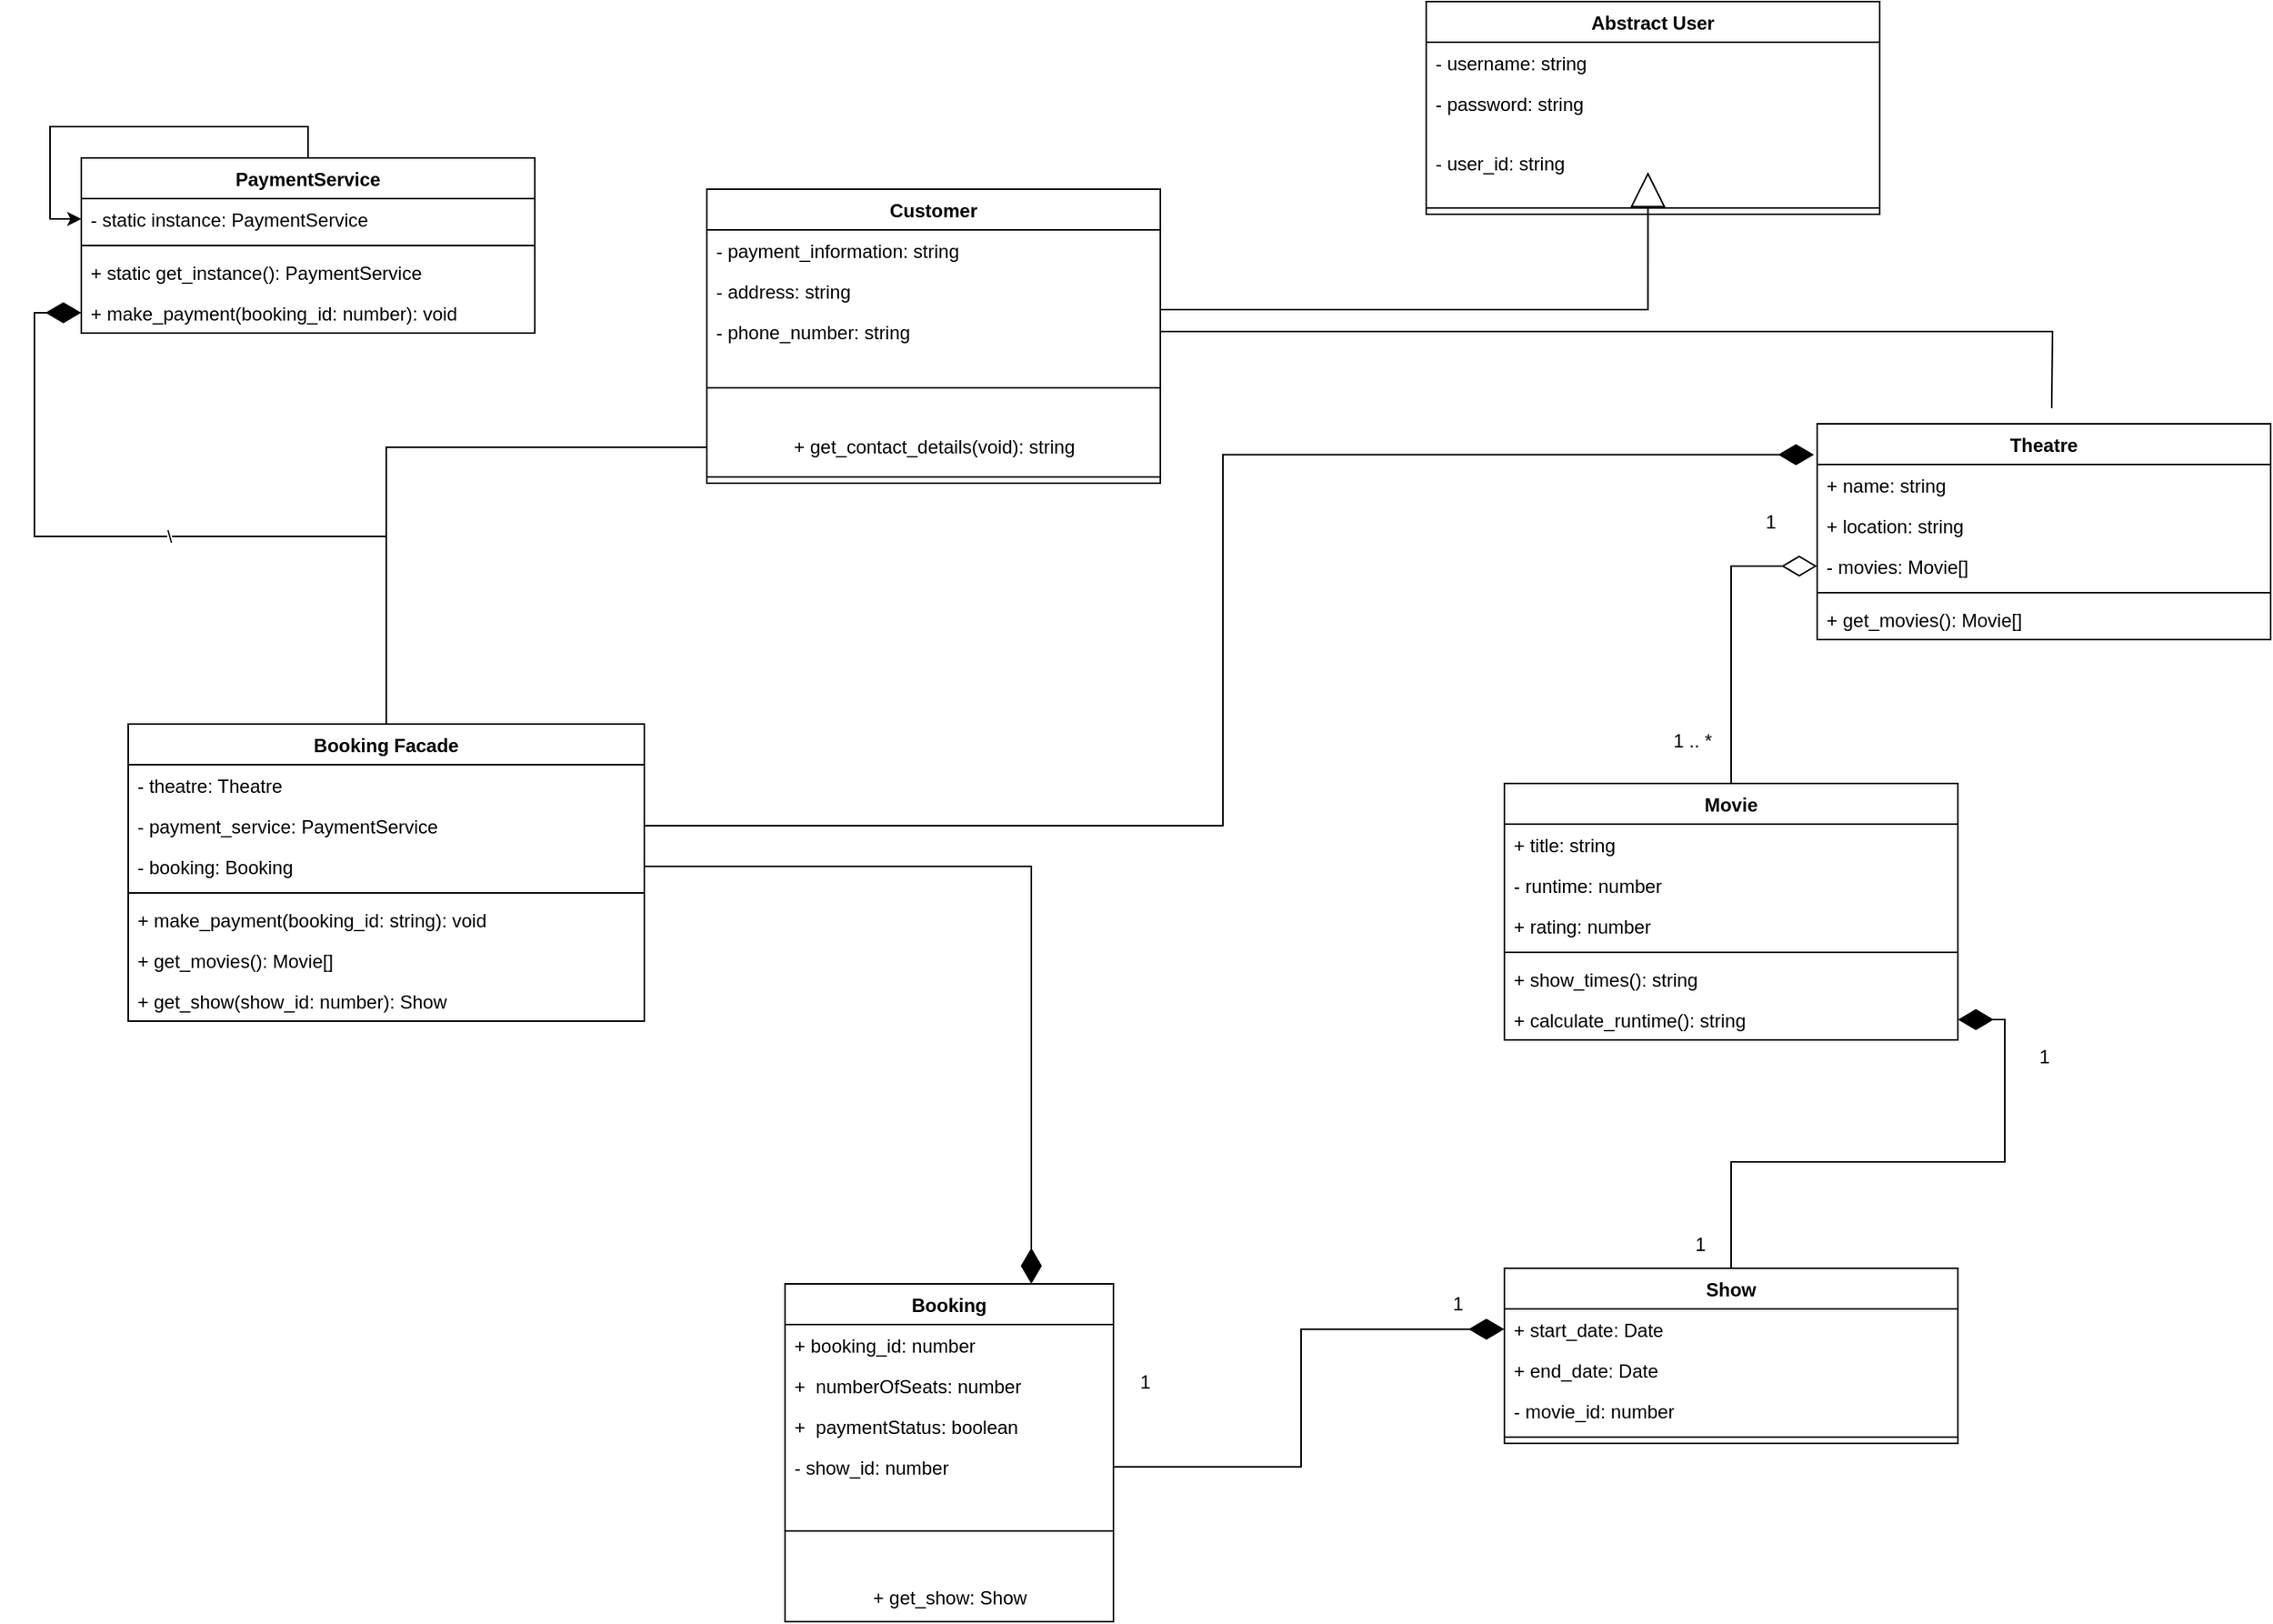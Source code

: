 <mxfile version="23.1.2" type="github">
  <diagram name="Page-1" id="i2VYLFOdtBLTkwIy878x">
    <mxGraphModel dx="4316" dy="1429" grid="1" gridSize="10" guides="1" tooltips="1" connect="1" arrows="1" fold="1" page="1" pageScale="1" pageWidth="827" pageHeight="1169" math="0" shadow="0">
      <root>
        <mxCell id="0" />
        <mxCell id="1" parent="0" />
        <mxCell id="8-bBSKn3c1McpFb2cEG_-1" value="Abstract User" style="swimlane;fontStyle=1;align=center;verticalAlign=top;childLayout=stackLayout;horizontal=1;startSize=26;horizontalStack=0;resizeParent=1;resizeParentMax=0;resizeLast=0;collapsible=1;marginBottom=0;whiteSpace=wrap;html=1;" parent="1" vertex="1">
          <mxGeometry x="170" y="90" width="290" height="136" as="geometry" />
        </mxCell>
        <mxCell id="8-bBSKn3c1McpFb2cEG_-2" value="- username: string" style="text;strokeColor=none;fillColor=none;align=left;verticalAlign=top;spacingLeft=4;spacingRight=4;overflow=hidden;rotatable=0;points=[[0,0.5],[1,0.5]];portConstraint=eastwest;whiteSpace=wrap;html=1;" parent="8-bBSKn3c1McpFb2cEG_-1" vertex="1">
          <mxGeometry y="26" width="290" height="26" as="geometry" />
        </mxCell>
        <mxCell id="8-bBSKn3c1McpFb2cEG_-6" value="- password: string" style="text;strokeColor=none;fillColor=none;align=left;verticalAlign=top;spacingLeft=4;spacingRight=4;overflow=hidden;rotatable=0;points=[[0,0.5],[1,0.5]];portConstraint=eastwest;whiteSpace=wrap;html=1;" parent="8-bBSKn3c1McpFb2cEG_-1" vertex="1">
          <mxGeometry y="52" width="290" height="38" as="geometry" />
        </mxCell>
        <mxCell id="X23YHJOd0Lv1ESHTFtv2-1" value="- user_id: string" style="text;strokeColor=none;fillColor=none;align=left;verticalAlign=top;spacingLeft=4;spacingRight=4;overflow=hidden;rotatable=0;points=[[0,0.5],[1,0.5]];portConstraint=eastwest;whiteSpace=wrap;html=1;" vertex="1" parent="8-bBSKn3c1McpFb2cEG_-1">
          <mxGeometry y="90" width="290" height="38" as="geometry" />
        </mxCell>
        <mxCell id="8-bBSKn3c1McpFb2cEG_-3" value="" style="line;strokeWidth=1;fillColor=none;align=left;verticalAlign=middle;spacingTop=-1;spacingLeft=3;spacingRight=3;rotatable=0;labelPosition=right;points=[];portConstraint=eastwest;strokeColor=inherit;" parent="8-bBSKn3c1McpFb2cEG_-1" vertex="1">
          <mxGeometry y="128" width="290" height="8" as="geometry" />
        </mxCell>
        <mxCell id="8-bBSKn3c1McpFb2cEG_-11" value="Customer" style="swimlane;fontStyle=1;align=center;verticalAlign=top;childLayout=stackLayout;horizontal=1;startSize=26;horizontalStack=0;resizeParent=1;resizeParentMax=0;resizeLast=0;collapsible=1;marginBottom=0;whiteSpace=wrap;html=1;" parent="1" vertex="1">
          <mxGeometry x="-290" y="210" width="290" height="188" as="geometry" />
        </mxCell>
        <mxCell id="8-bBSKn3c1McpFb2cEG_-12" value="- payment_information: string" style="text;strokeColor=none;fillColor=none;align=left;verticalAlign=top;spacingLeft=4;spacingRight=4;overflow=hidden;rotatable=0;points=[[0,0.5],[1,0.5]];portConstraint=eastwest;whiteSpace=wrap;html=1;" parent="8-bBSKn3c1McpFb2cEG_-11" vertex="1">
          <mxGeometry y="26" width="290" height="26" as="geometry" />
        </mxCell>
        <mxCell id="8-bBSKn3c1McpFb2cEG_-90" value="- address: string" style="text;strokeColor=none;fillColor=none;align=left;verticalAlign=top;spacingLeft=4;spacingRight=4;overflow=hidden;rotatable=0;points=[[0,0.5],[1,0.5]];portConstraint=eastwest;whiteSpace=wrap;html=1;" parent="8-bBSKn3c1McpFb2cEG_-11" vertex="1">
          <mxGeometry y="52" width="290" height="26" as="geometry" />
        </mxCell>
        <mxCell id="X23YHJOd0Lv1ESHTFtv2-9" style="edgeStyle=orthogonalEdgeStyle;rounded=0;orthogonalLoop=1;jettySize=auto;html=1;endArrow=none;endFill=0;" edge="1" parent="8-bBSKn3c1McpFb2cEG_-11" source="8-bBSKn3c1McpFb2cEG_-91">
          <mxGeometry relative="1" as="geometry">
            <mxPoint x="860" y="140" as="targetPoint" />
          </mxGeometry>
        </mxCell>
        <mxCell id="8-bBSKn3c1McpFb2cEG_-91" value="- phone_number: string" style="text;strokeColor=none;fillColor=none;align=left;verticalAlign=top;spacingLeft=4;spacingRight=4;overflow=hidden;rotatable=0;points=[[0,0.5],[1,0.5]];portConstraint=eastwest;whiteSpace=wrap;html=1;" parent="8-bBSKn3c1McpFb2cEG_-11" vertex="1">
          <mxGeometry y="78" width="290" height="26" as="geometry" />
        </mxCell>
        <mxCell id="8-bBSKn3c1McpFb2cEG_-16" value="" style="line;strokeWidth=1;fillColor=none;align=left;verticalAlign=middle;spacingTop=-1;spacingLeft=3;spacingRight=3;rotatable=0;labelPosition=right;points=[];portConstraint=eastwest;strokeColor=inherit;" parent="8-bBSKn3c1McpFb2cEG_-11" vertex="1">
          <mxGeometry y="104" width="290" height="46" as="geometry" />
        </mxCell>
        <mxCell id="8-bBSKn3c1McpFb2cEG_-100" value="+ get_contact_details(void): string" style="text;html=1;align=center;verticalAlign=middle;resizable=0;points=[];autosize=1;strokeColor=none;fillColor=none;" parent="8-bBSKn3c1McpFb2cEG_-11" vertex="1">
          <mxGeometry y="150" width="290" height="30" as="geometry" />
        </mxCell>
        <mxCell id="8-bBSKn3c1McpFb2cEG_-98" style="line;strokeWidth=1;fillColor=none;align=left;verticalAlign=middle;spacingTop=-1;spacingLeft=3;spacingRight=3;rotatable=0;labelPosition=right;points=[];portConstraint=eastwest;strokeColor=inherit;" parent="8-bBSKn3c1McpFb2cEG_-11" vertex="1">
          <mxGeometry y="180" width="290" height="8" as="geometry" />
        </mxCell>
        <mxCell id="8-bBSKn3c1McpFb2cEG_-19" style="edgeStyle=orthogonalEdgeStyle;rounded=0;orthogonalLoop=1;jettySize=auto;html=1;entryX=0.489;entryY=1.038;entryDx=0;entryDy=0;entryPerimeter=0;endArrow=block;endFill=0;endSize=20;" parent="1" source="8-bBSKn3c1McpFb2cEG_-11" edge="1">
          <mxGeometry relative="1" as="geometry">
            <mxPoint x="311.81" y="198.988" as="targetPoint" />
            <Array as="points">
              <mxPoint x="195" y="287" />
              <mxPoint x="202" y="287" />
            </Array>
          </mxGeometry>
        </mxCell>
        <mxCell id="8-bBSKn3c1McpFb2cEG_-20" value="Theatre" style="swimlane;fontStyle=1;align=center;verticalAlign=top;childLayout=stackLayout;horizontal=1;startSize=26;horizontalStack=0;resizeParent=1;resizeParentMax=0;resizeLast=0;collapsible=1;marginBottom=0;whiteSpace=wrap;html=1;" parent="1" vertex="1">
          <mxGeometry x="420" y="360" width="290" height="138" as="geometry" />
        </mxCell>
        <mxCell id="8-bBSKn3c1McpFb2cEG_-21" value="+ name: string" style="text;strokeColor=none;fillColor=none;align=left;verticalAlign=top;spacingLeft=4;spacingRight=4;overflow=hidden;rotatable=0;points=[[0,0.5],[1,0.5]];portConstraint=eastwest;whiteSpace=wrap;html=1;" parent="8-bBSKn3c1McpFb2cEG_-20" vertex="1">
          <mxGeometry y="26" width="290" height="26" as="geometry" />
        </mxCell>
        <mxCell id="8-bBSKn3c1McpFb2cEG_-26" value="+ location: string" style="text;strokeColor=none;fillColor=none;align=left;verticalAlign=top;spacingLeft=4;spacingRight=4;overflow=hidden;rotatable=0;points=[[0,0.5],[1,0.5]];portConstraint=eastwest;whiteSpace=wrap;html=1;" parent="8-bBSKn3c1McpFb2cEG_-20" vertex="1">
          <mxGeometry y="52" width="290" height="26" as="geometry" />
        </mxCell>
        <mxCell id="8-bBSKn3c1McpFb2cEG_-27" value="- movies: Movie[]" style="text;strokeColor=none;fillColor=none;align=left;verticalAlign=top;spacingLeft=4;spacingRight=4;overflow=hidden;rotatable=0;points=[[0,0.5],[1,0.5]];portConstraint=eastwest;whiteSpace=wrap;html=1;" parent="8-bBSKn3c1McpFb2cEG_-20" vertex="1">
          <mxGeometry y="78" width="290" height="26" as="geometry" />
        </mxCell>
        <mxCell id="8-bBSKn3c1McpFb2cEG_-22" value="" style="line;strokeWidth=1;fillColor=none;align=left;verticalAlign=middle;spacingTop=-1;spacingLeft=3;spacingRight=3;rotatable=0;labelPosition=right;points=[];portConstraint=eastwest;strokeColor=inherit;" parent="8-bBSKn3c1McpFb2cEG_-20" vertex="1">
          <mxGeometry y="104" width="290" height="8" as="geometry" />
        </mxCell>
        <mxCell id="8-bBSKn3c1McpFb2cEG_-23" value="+ get_movies(): Movie[]" style="text;strokeColor=none;fillColor=none;align=left;verticalAlign=top;spacingLeft=4;spacingRight=4;overflow=hidden;rotatable=0;points=[[0,0.5],[1,0.5]];portConstraint=eastwest;whiteSpace=wrap;html=1;" parent="8-bBSKn3c1McpFb2cEG_-20" vertex="1">
          <mxGeometry y="112" width="290" height="26" as="geometry" />
        </mxCell>
        <mxCell id="8-bBSKn3c1McpFb2cEG_-42" style="edgeStyle=orthogonalEdgeStyle;rounded=0;orthogonalLoop=1;jettySize=auto;html=1;entryX=0;entryY=0.5;entryDx=0;entryDy=0;endArrow=diamondThin;endFill=0;endSize=20;" parent="1" source="8-bBSKn3c1McpFb2cEG_-29" target="8-bBSKn3c1McpFb2cEG_-27" edge="1">
          <mxGeometry relative="1" as="geometry" />
        </mxCell>
        <mxCell id="8-bBSKn3c1McpFb2cEG_-29" value="Movie" style="swimlane;fontStyle=1;align=center;verticalAlign=top;childLayout=stackLayout;horizontal=1;startSize=26;horizontalStack=0;resizeParent=1;resizeParentMax=0;resizeLast=0;collapsible=1;marginBottom=0;whiteSpace=wrap;html=1;" parent="1" vertex="1">
          <mxGeometry x="220" y="590" width="290" height="164" as="geometry" />
        </mxCell>
        <mxCell id="8-bBSKn3c1McpFb2cEG_-30" value="+ title: string" style="text;strokeColor=none;fillColor=none;align=left;verticalAlign=top;spacingLeft=4;spacingRight=4;overflow=hidden;rotatable=0;points=[[0,0.5],[1,0.5]];portConstraint=eastwest;whiteSpace=wrap;html=1;" parent="8-bBSKn3c1McpFb2cEG_-29" vertex="1">
          <mxGeometry y="26" width="290" height="26" as="geometry" />
        </mxCell>
        <mxCell id="8-bBSKn3c1McpFb2cEG_-31" value="- runtime: number" style="text;strokeColor=none;fillColor=none;align=left;verticalAlign=top;spacingLeft=4;spacingRight=4;overflow=hidden;rotatable=0;points=[[0,0.5],[1,0.5]];portConstraint=eastwest;whiteSpace=wrap;html=1;" parent="8-bBSKn3c1McpFb2cEG_-29" vertex="1">
          <mxGeometry y="52" width="290" height="26" as="geometry" />
        </mxCell>
        <mxCell id="8-bBSKn3c1McpFb2cEG_-32" value="+ rating: number" style="text;strokeColor=none;fillColor=none;align=left;verticalAlign=top;spacingLeft=4;spacingRight=4;overflow=hidden;rotatable=0;points=[[0,0.5],[1,0.5]];portConstraint=eastwest;whiteSpace=wrap;html=1;" parent="8-bBSKn3c1McpFb2cEG_-29" vertex="1">
          <mxGeometry y="78" width="290" height="26" as="geometry" />
        </mxCell>
        <mxCell id="8-bBSKn3c1McpFb2cEG_-33" value="" style="line;strokeWidth=1;fillColor=none;align=left;verticalAlign=middle;spacingTop=-1;spacingLeft=3;spacingRight=3;rotatable=0;labelPosition=right;points=[];portConstraint=eastwest;strokeColor=inherit;" parent="8-bBSKn3c1McpFb2cEG_-29" vertex="1">
          <mxGeometry y="104" width="290" height="8" as="geometry" />
        </mxCell>
        <mxCell id="8-bBSKn3c1McpFb2cEG_-34" value="+ show_times(): string" style="text;strokeColor=none;fillColor=none;align=left;verticalAlign=top;spacingLeft=4;spacingRight=4;overflow=hidden;rotatable=0;points=[[0,0.5],[1,0.5]];portConstraint=eastwest;whiteSpace=wrap;html=1;" parent="8-bBSKn3c1McpFb2cEG_-29" vertex="1">
          <mxGeometry y="112" width="290" height="26" as="geometry" />
        </mxCell>
        <mxCell id="8-bBSKn3c1McpFb2cEG_-50" value="+ calculate_runtime(): string" style="text;strokeColor=none;fillColor=none;align=left;verticalAlign=top;spacingLeft=4;spacingRight=4;overflow=hidden;rotatable=0;points=[[0,0.5],[1,0.5]];portConstraint=eastwest;whiteSpace=wrap;html=1;" parent="8-bBSKn3c1McpFb2cEG_-29" vertex="1">
          <mxGeometry y="138" width="290" height="26" as="geometry" />
        </mxCell>
        <mxCell id="8-bBSKn3c1McpFb2cEG_-52" style="edgeStyle=orthogonalEdgeStyle;rounded=0;orthogonalLoop=1;jettySize=auto;html=1;endArrow=diamondThin;endFill=1;startSize=20;endSize=20;" parent="1" source="8-bBSKn3c1McpFb2cEG_-44" target="8-bBSKn3c1McpFb2cEG_-50" edge="1">
          <mxGeometry relative="1" as="geometry" />
        </mxCell>
        <mxCell id="8-bBSKn3c1McpFb2cEG_-44" value="Show" style="swimlane;fontStyle=1;align=center;verticalAlign=top;childLayout=stackLayout;horizontal=1;startSize=26;horizontalStack=0;resizeParent=1;resizeParentMax=0;resizeLast=0;collapsible=1;marginBottom=0;whiteSpace=wrap;html=1;" parent="1" vertex="1">
          <mxGeometry x="220" y="900" width="290" height="112" as="geometry" />
        </mxCell>
        <mxCell id="8-bBSKn3c1McpFb2cEG_-45" value="+ start_date: Date" style="text;strokeColor=none;fillColor=none;align=left;verticalAlign=top;spacingLeft=4;spacingRight=4;overflow=hidden;rotatable=0;points=[[0,0.5],[1,0.5]];portConstraint=eastwest;whiteSpace=wrap;html=1;" parent="8-bBSKn3c1McpFb2cEG_-44" vertex="1">
          <mxGeometry y="26" width="290" height="26" as="geometry" />
        </mxCell>
        <mxCell id="8-bBSKn3c1McpFb2cEG_-46" value="+ end_date: Date" style="text;strokeColor=none;fillColor=none;align=left;verticalAlign=top;spacingLeft=4;spacingRight=4;overflow=hidden;rotatable=0;points=[[0,0.5],[1,0.5]];portConstraint=eastwest;whiteSpace=wrap;html=1;" parent="8-bBSKn3c1McpFb2cEG_-44" vertex="1">
          <mxGeometry y="52" width="290" height="26" as="geometry" />
        </mxCell>
        <mxCell id="X23YHJOd0Lv1ESHTFtv2-2" value="- movie_id: number" style="text;strokeColor=none;fillColor=none;align=left;verticalAlign=top;spacingLeft=4;spacingRight=4;overflow=hidden;rotatable=0;points=[[0,0.5],[1,0.5]];portConstraint=eastwest;whiteSpace=wrap;html=1;" vertex="1" parent="8-bBSKn3c1McpFb2cEG_-44">
          <mxGeometry y="78" width="290" height="26" as="geometry" />
        </mxCell>
        <mxCell id="8-bBSKn3c1McpFb2cEG_-48" value="" style="line;strokeWidth=1;fillColor=none;align=left;verticalAlign=middle;spacingTop=-1;spacingLeft=3;spacingRight=3;rotatable=0;labelPosition=right;points=[];portConstraint=eastwest;strokeColor=inherit;" parent="8-bBSKn3c1McpFb2cEG_-44" vertex="1">
          <mxGeometry y="104" width="290" height="8" as="geometry" />
        </mxCell>
        <mxCell id="8-bBSKn3c1McpFb2cEG_-54" value="1" style="text;html=1;align=center;verticalAlign=middle;resizable=0;points=[];autosize=1;strokeColor=none;fillColor=none;" parent="1" vertex="1">
          <mxGeometry x="330" y="870" width="30" height="30" as="geometry" />
        </mxCell>
        <mxCell id="8-bBSKn3c1McpFb2cEG_-55" value="1" style="text;html=1;align=center;verticalAlign=middle;resizable=0;points=[];autosize=1;strokeColor=none;fillColor=none;" parent="1" vertex="1">
          <mxGeometry x="550" y="750" width="30" height="30" as="geometry" />
        </mxCell>
        <mxCell id="8-bBSKn3c1McpFb2cEG_-57" value="1 .. *" style="text;html=1;align=center;verticalAlign=middle;resizable=0;points=[];autosize=1;strokeColor=none;fillColor=none;" parent="1" vertex="1">
          <mxGeometry x="315" y="548" width="50" height="30" as="geometry" />
        </mxCell>
        <mxCell id="8-bBSKn3c1McpFb2cEG_-58" value="1" style="text;html=1;align=center;verticalAlign=middle;resizable=0;points=[];autosize=1;strokeColor=none;fillColor=none;" parent="1" vertex="1">
          <mxGeometry x="375" y="408" width="30" height="30" as="geometry" />
        </mxCell>
        <mxCell id="8-bBSKn3c1McpFb2cEG_-59" value="PaymentService" style="swimlane;fontStyle=1;align=center;verticalAlign=top;childLayout=stackLayout;horizontal=1;startSize=26;horizontalStack=0;resizeParent=1;resizeParentMax=0;resizeLast=0;collapsible=1;marginBottom=0;whiteSpace=wrap;html=1;" parent="1" vertex="1">
          <mxGeometry x="-690" y="190" width="290" height="112" as="geometry" />
        </mxCell>
        <mxCell id="8-bBSKn3c1McpFb2cEG_-60" value="- static instance: PaymentService" style="text;strokeColor=none;fillColor=none;align=left;verticalAlign=top;spacingLeft=4;spacingRight=4;overflow=hidden;rotatable=0;points=[[0,0.5],[1,0.5]];portConstraint=eastwest;whiteSpace=wrap;html=1;" parent="8-bBSKn3c1McpFb2cEG_-59" vertex="1">
          <mxGeometry y="26" width="290" height="26" as="geometry" />
        </mxCell>
        <mxCell id="8-bBSKn3c1McpFb2cEG_-61" value="" style="line;strokeWidth=1;fillColor=none;align=left;verticalAlign=middle;spacingTop=-1;spacingLeft=3;spacingRight=3;rotatable=0;labelPosition=right;points=[];portConstraint=eastwest;strokeColor=inherit;" parent="8-bBSKn3c1McpFb2cEG_-59" vertex="1">
          <mxGeometry y="52" width="290" height="8" as="geometry" />
        </mxCell>
        <mxCell id="8-bBSKn3c1McpFb2cEG_-62" value="+ static get_instance(): PaymentService&lt;br&gt;" style="text;strokeColor=none;fillColor=none;align=left;verticalAlign=top;spacingLeft=4;spacingRight=4;overflow=hidden;rotatable=0;points=[[0,0.5],[1,0.5]];portConstraint=eastwest;whiteSpace=wrap;html=1;" parent="8-bBSKn3c1McpFb2cEG_-59" vertex="1">
          <mxGeometry y="60" width="290" height="26" as="geometry" />
        </mxCell>
        <mxCell id="8-bBSKn3c1McpFb2cEG_-77" value="+ make_payment(booking_id: number): void" style="text;strokeColor=none;fillColor=none;align=left;verticalAlign=top;spacingLeft=4;spacingRight=4;overflow=hidden;rotatable=0;points=[[0,0.5],[1,0.5]];portConstraint=eastwest;whiteSpace=wrap;html=1;" parent="8-bBSKn3c1McpFb2cEG_-59" vertex="1">
          <mxGeometry y="86" width="290" height="26" as="geometry" />
        </mxCell>
        <mxCell id="8-bBSKn3c1McpFb2cEG_-65" style="edgeStyle=orthogonalEdgeStyle;rounded=0;orthogonalLoop=1;jettySize=auto;html=1;" parent="8-bBSKn3c1McpFb2cEG_-59" source="8-bBSKn3c1McpFb2cEG_-59" target="8-bBSKn3c1McpFb2cEG_-60" edge="1">
          <mxGeometry relative="1" as="geometry" />
        </mxCell>
        <mxCell id="8-bBSKn3c1McpFb2cEG_-66" value="Booking" style="swimlane;fontStyle=1;align=center;verticalAlign=top;childLayout=stackLayout;horizontal=1;startSize=26;horizontalStack=0;resizeParent=1;resizeParentMax=0;resizeLast=0;collapsible=1;marginBottom=0;whiteSpace=wrap;html=1;" parent="1" vertex="1">
          <mxGeometry x="-240" y="910" width="210" height="216" as="geometry" />
        </mxCell>
        <mxCell id="X23YHJOd0Lv1ESHTFtv2-5" value="+ booking_id: number" style="text;strokeColor=none;fillColor=none;align=left;verticalAlign=top;spacingLeft=4;spacingRight=4;overflow=hidden;rotatable=0;points=[[0,0.5],[1,0.5]];portConstraint=eastwest;whiteSpace=wrap;html=1;" vertex="1" parent="8-bBSKn3c1McpFb2cEG_-66">
          <mxGeometry y="26" width="210" height="26" as="geometry" />
        </mxCell>
        <mxCell id="8-bBSKn3c1McpFb2cEG_-67" value="+&amp;nbsp; numberOfSeats: number" style="text;strokeColor=none;fillColor=none;align=left;verticalAlign=top;spacingLeft=4;spacingRight=4;overflow=hidden;rotatable=0;points=[[0,0.5],[1,0.5]];portConstraint=eastwest;whiteSpace=wrap;html=1;" parent="8-bBSKn3c1McpFb2cEG_-66" vertex="1">
          <mxGeometry y="52" width="210" height="26" as="geometry" />
        </mxCell>
        <mxCell id="8-bBSKn3c1McpFb2cEG_-71" value="+&amp;nbsp; paymentStatus: boolean" style="text;strokeColor=none;fillColor=none;align=left;verticalAlign=top;spacingLeft=4;spacingRight=4;overflow=hidden;rotatable=0;points=[[0,0.5],[1,0.5]];portConstraint=eastwest;whiteSpace=wrap;html=1;" parent="8-bBSKn3c1McpFb2cEG_-66" vertex="1">
          <mxGeometry y="78" width="210" height="26" as="geometry" />
        </mxCell>
        <mxCell id="8-bBSKn3c1McpFb2cEG_-72" value="- show_id: number" style="text;strokeColor=none;fillColor=none;align=left;verticalAlign=top;spacingLeft=4;spacingRight=4;overflow=hidden;rotatable=0;points=[[0,0.5],[1,0.5]];portConstraint=eastwest;whiteSpace=wrap;html=1;" parent="8-bBSKn3c1McpFb2cEG_-66" vertex="1">
          <mxGeometry y="104" width="210" height="26" as="geometry" />
        </mxCell>
        <mxCell id="8-bBSKn3c1McpFb2cEG_-68" value="" style="line;strokeWidth=1;fillColor=none;align=left;verticalAlign=middle;spacingTop=-1;spacingLeft=3;spacingRight=3;rotatable=0;labelPosition=right;points=[];portConstraint=eastwest;strokeColor=inherit;" parent="8-bBSKn3c1McpFb2cEG_-66" vertex="1">
          <mxGeometry y="130" width="210" height="56" as="geometry" />
        </mxCell>
        <mxCell id="3BnMXlTqtkA6-B1M9sX3-5" value="+ get_show: Show" style="text;html=1;align=center;verticalAlign=middle;resizable=0;points=[];autosize=1;strokeColor=none;fillColor=none;" parent="8-bBSKn3c1McpFb2cEG_-66" vertex="1">
          <mxGeometry y="186" width="210" height="30" as="geometry" />
        </mxCell>
        <mxCell id="8-bBSKn3c1McpFb2cEG_-105" value="\" style="edgeStyle=orthogonalEdgeStyle;rounded=0;orthogonalLoop=1;jettySize=auto;html=1;entryX=0;entryY=0.5;entryDx=0;entryDy=0;startArrow=none;startFill=0;endArrow=diamondThin;endFill=1;endSize=20;" parent="1" source="8-bBSKn3c1McpFb2cEG_-73" target="8-bBSKn3c1McpFb2cEG_-77" edge="1">
          <mxGeometry relative="1" as="geometry" />
        </mxCell>
        <mxCell id="8-bBSKn3c1McpFb2cEG_-73" value="Booking Facade" style="swimlane;fontStyle=1;align=center;verticalAlign=top;childLayout=stackLayout;horizontal=1;startSize=26;horizontalStack=0;resizeParent=1;resizeParentMax=0;resizeLast=0;collapsible=1;marginBottom=0;whiteSpace=wrap;html=1;" parent="1" vertex="1">
          <mxGeometry x="-660" y="552" width="330" height="190" as="geometry" />
        </mxCell>
        <mxCell id="8-bBSKn3c1McpFb2cEG_-74" value="- theatre: Theatre" style="text;strokeColor=none;fillColor=none;align=left;verticalAlign=top;spacingLeft=4;spacingRight=4;overflow=hidden;rotatable=0;points=[[0,0.5],[1,0.5]];portConstraint=eastwest;whiteSpace=wrap;html=1;" parent="8-bBSKn3c1McpFb2cEG_-73" vertex="1">
          <mxGeometry y="26" width="330" height="26" as="geometry" />
        </mxCell>
        <mxCell id="8-bBSKn3c1McpFb2cEG_-81" value="- payment_service: PaymentService" style="text;strokeColor=none;fillColor=none;align=left;verticalAlign=top;spacingLeft=4;spacingRight=4;overflow=hidden;rotatable=0;points=[[0,0.5],[1,0.5]];portConstraint=eastwest;whiteSpace=wrap;html=1;" parent="8-bBSKn3c1McpFb2cEG_-73" vertex="1">
          <mxGeometry y="52" width="330" height="26" as="geometry" />
        </mxCell>
        <mxCell id="3BnMXlTqtkA6-B1M9sX3-1" value="- booking: Booking" style="text;strokeColor=none;fillColor=none;align=left;verticalAlign=top;spacingLeft=4;spacingRight=4;overflow=hidden;rotatable=0;points=[[0,0.5],[1,0.5]];portConstraint=eastwest;whiteSpace=wrap;html=1;" parent="8-bBSKn3c1McpFb2cEG_-73" vertex="1">
          <mxGeometry y="78" width="330" height="26" as="geometry" />
        </mxCell>
        <mxCell id="8-bBSKn3c1McpFb2cEG_-75" value="" style="line;strokeWidth=1;fillColor=none;align=left;verticalAlign=middle;spacingTop=-1;spacingLeft=3;spacingRight=3;rotatable=0;labelPosition=right;points=[];portConstraint=eastwest;strokeColor=inherit;" parent="8-bBSKn3c1McpFb2cEG_-73" vertex="1">
          <mxGeometry y="104" width="330" height="8" as="geometry" />
        </mxCell>
        <mxCell id="8-bBSKn3c1McpFb2cEG_-76" value="+ make_payment(booking_id: string): void" style="text;strokeColor=none;fillColor=none;align=left;verticalAlign=top;spacingLeft=4;spacingRight=4;overflow=hidden;rotatable=0;points=[[0,0.5],[1,0.5]];portConstraint=eastwest;whiteSpace=wrap;html=1;" parent="8-bBSKn3c1McpFb2cEG_-73" vertex="1">
          <mxGeometry y="112" width="330" height="26" as="geometry" />
        </mxCell>
        <mxCell id="8-bBSKn3c1McpFb2cEG_-78" value="+ get_movies(): Movie[]" style="text;strokeColor=none;fillColor=none;align=left;verticalAlign=top;spacingLeft=4;spacingRight=4;overflow=hidden;rotatable=0;points=[[0,0.5],[1,0.5]];portConstraint=eastwest;whiteSpace=wrap;html=1;" parent="8-bBSKn3c1McpFb2cEG_-73" vertex="1">
          <mxGeometry y="138" width="330" height="26" as="geometry" />
        </mxCell>
        <mxCell id="3BnMXlTqtkA6-B1M9sX3-6" value="+ get_show(show_id: number): Show" style="text;strokeColor=none;fillColor=none;align=left;verticalAlign=top;spacingLeft=4;spacingRight=4;overflow=hidden;rotatable=0;points=[[0,0.5],[1,0.5]];portConstraint=eastwest;whiteSpace=wrap;html=1;" parent="8-bBSKn3c1McpFb2cEG_-73" vertex="1">
          <mxGeometry y="164" width="330" height="26" as="geometry" />
        </mxCell>
        <mxCell id="8-bBSKn3c1McpFb2cEG_-102" style="edgeStyle=orthogonalEdgeStyle;rounded=0;orthogonalLoop=1;jettySize=auto;html=1;endArrow=none;endFill=0;" parent="1" source="8-bBSKn3c1McpFb2cEG_-100" target="8-bBSKn3c1McpFb2cEG_-73" edge="1">
          <mxGeometry relative="1" as="geometry" />
        </mxCell>
        <mxCell id="8-bBSKn3c1McpFb2cEG_-104" style="edgeStyle=orthogonalEdgeStyle;rounded=0;orthogonalLoop=1;jettySize=auto;html=1;entryX=0;entryY=0.5;entryDx=0;entryDy=0;endArrow=diamondThin;endFill=1;endSize=20;" parent="1" source="8-bBSKn3c1McpFb2cEG_-72" target="8-bBSKn3c1McpFb2cEG_-45" edge="1">
          <mxGeometry relative="1" as="geometry" />
        </mxCell>
        <mxCell id="X23YHJOd0Lv1ESHTFtv2-3" value="1" style="text;html=1;align=center;verticalAlign=middle;resizable=0;points=[];autosize=1;strokeColor=none;fillColor=none;" vertex="1" parent="1">
          <mxGeometry x="-25" y="958" width="30" height="30" as="geometry" />
        </mxCell>
        <mxCell id="X23YHJOd0Lv1ESHTFtv2-4" value="1" style="text;html=1;align=center;verticalAlign=middle;resizable=0;points=[];autosize=1;strokeColor=none;fillColor=none;" vertex="1" parent="1">
          <mxGeometry x="175" y="908" width="30" height="30" as="geometry" />
        </mxCell>
        <mxCell id="X23YHJOd0Lv1ESHTFtv2-7" style="edgeStyle=orthogonalEdgeStyle;rounded=0;orthogonalLoop=1;jettySize=auto;html=1;entryX=-0.007;entryY=-0.239;entryDx=0;entryDy=0;entryPerimeter=0;endArrow=diamondThin;endFill=1;endSize=20;" edge="1" parent="1" source="8-bBSKn3c1McpFb2cEG_-81" target="8-bBSKn3c1McpFb2cEG_-21">
          <mxGeometry relative="1" as="geometry" />
        </mxCell>
        <mxCell id="X23YHJOd0Lv1ESHTFtv2-8" style="edgeStyle=orthogonalEdgeStyle;rounded=0;orthogonalLoop=1;jettySize=auto;html=1;entryX=0.75;entryY=0;entryDx=0;entryDy=0;endSize=20;endArrow=diamondThin;endFill=1;" edge="1" parent="1" source="3BnMXlTqtkA6-B1M9sX3-1" target="8-bBSKn3c1McpFb2cEG_-66">
          <mxGeometry relative="1" as="geometry" />
        </mxCell>
      </root>
    </mxGraphModel>
  </diagram>
</mxfile>
